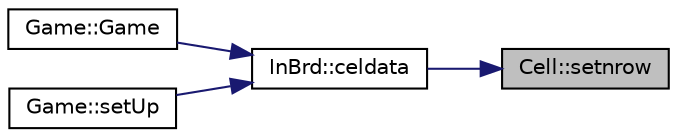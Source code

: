 digraph "Cell::setnrow"
{
 // INTERACTIVE_SVG=YES
 // LATEX_PDF_SIZE
  edge [fontname="Helvetica",fontsize="10",labelfontname="Helvetica",labelfontsize="10"];
  node [fontname="Helvetica",fontsize="10",shape=record];
  rankdir="RL";
  Node1 [label="Cell::setnrow",height=0.2,width=0.4,color="black", fillcolor="grey75", style="filled", fontcolor="black",tooltip=" "];
  Node1 -> Node2 [dir="back",color="midnightblue",fontsize="10",style="solid",fontname="Helvetica"];
  Node2 [label="InBrd::celdata",height=0.2,width=0.4,color="black", fillcolor="white", style="filled",URL="$de/db8/class_in_brd.html#a92a51ca05ea3fc01b976628951c2086c",tooltip=" "];
  Node2 -> Node3 [dir="back",color="midnightblue",fontsize="10",style="solid",fontname="Helvetica"];
  Node3 [label="Game::Game",height=0.2,width=0.4,color="black", fillcolor="white", style="filled",URL="$dd/d1f/class_game.html#af909b709de6b4c0c2a1b3f4e7721cd4c",tooltip=" "];
  Node2 -> Node4 [dir="back",color="midnightblue",fontsize="10",style="solid",fontname="Helvetica"];
  Node4 [label="Game::setUp",height=0.2,width=0.4,color="black", fillcolor="white", style="filled",URL="$dd/d1f/class_game.html#a5a84f7af5c736f92c1bb0ab672a7d08f",tooltip=" "];
}
